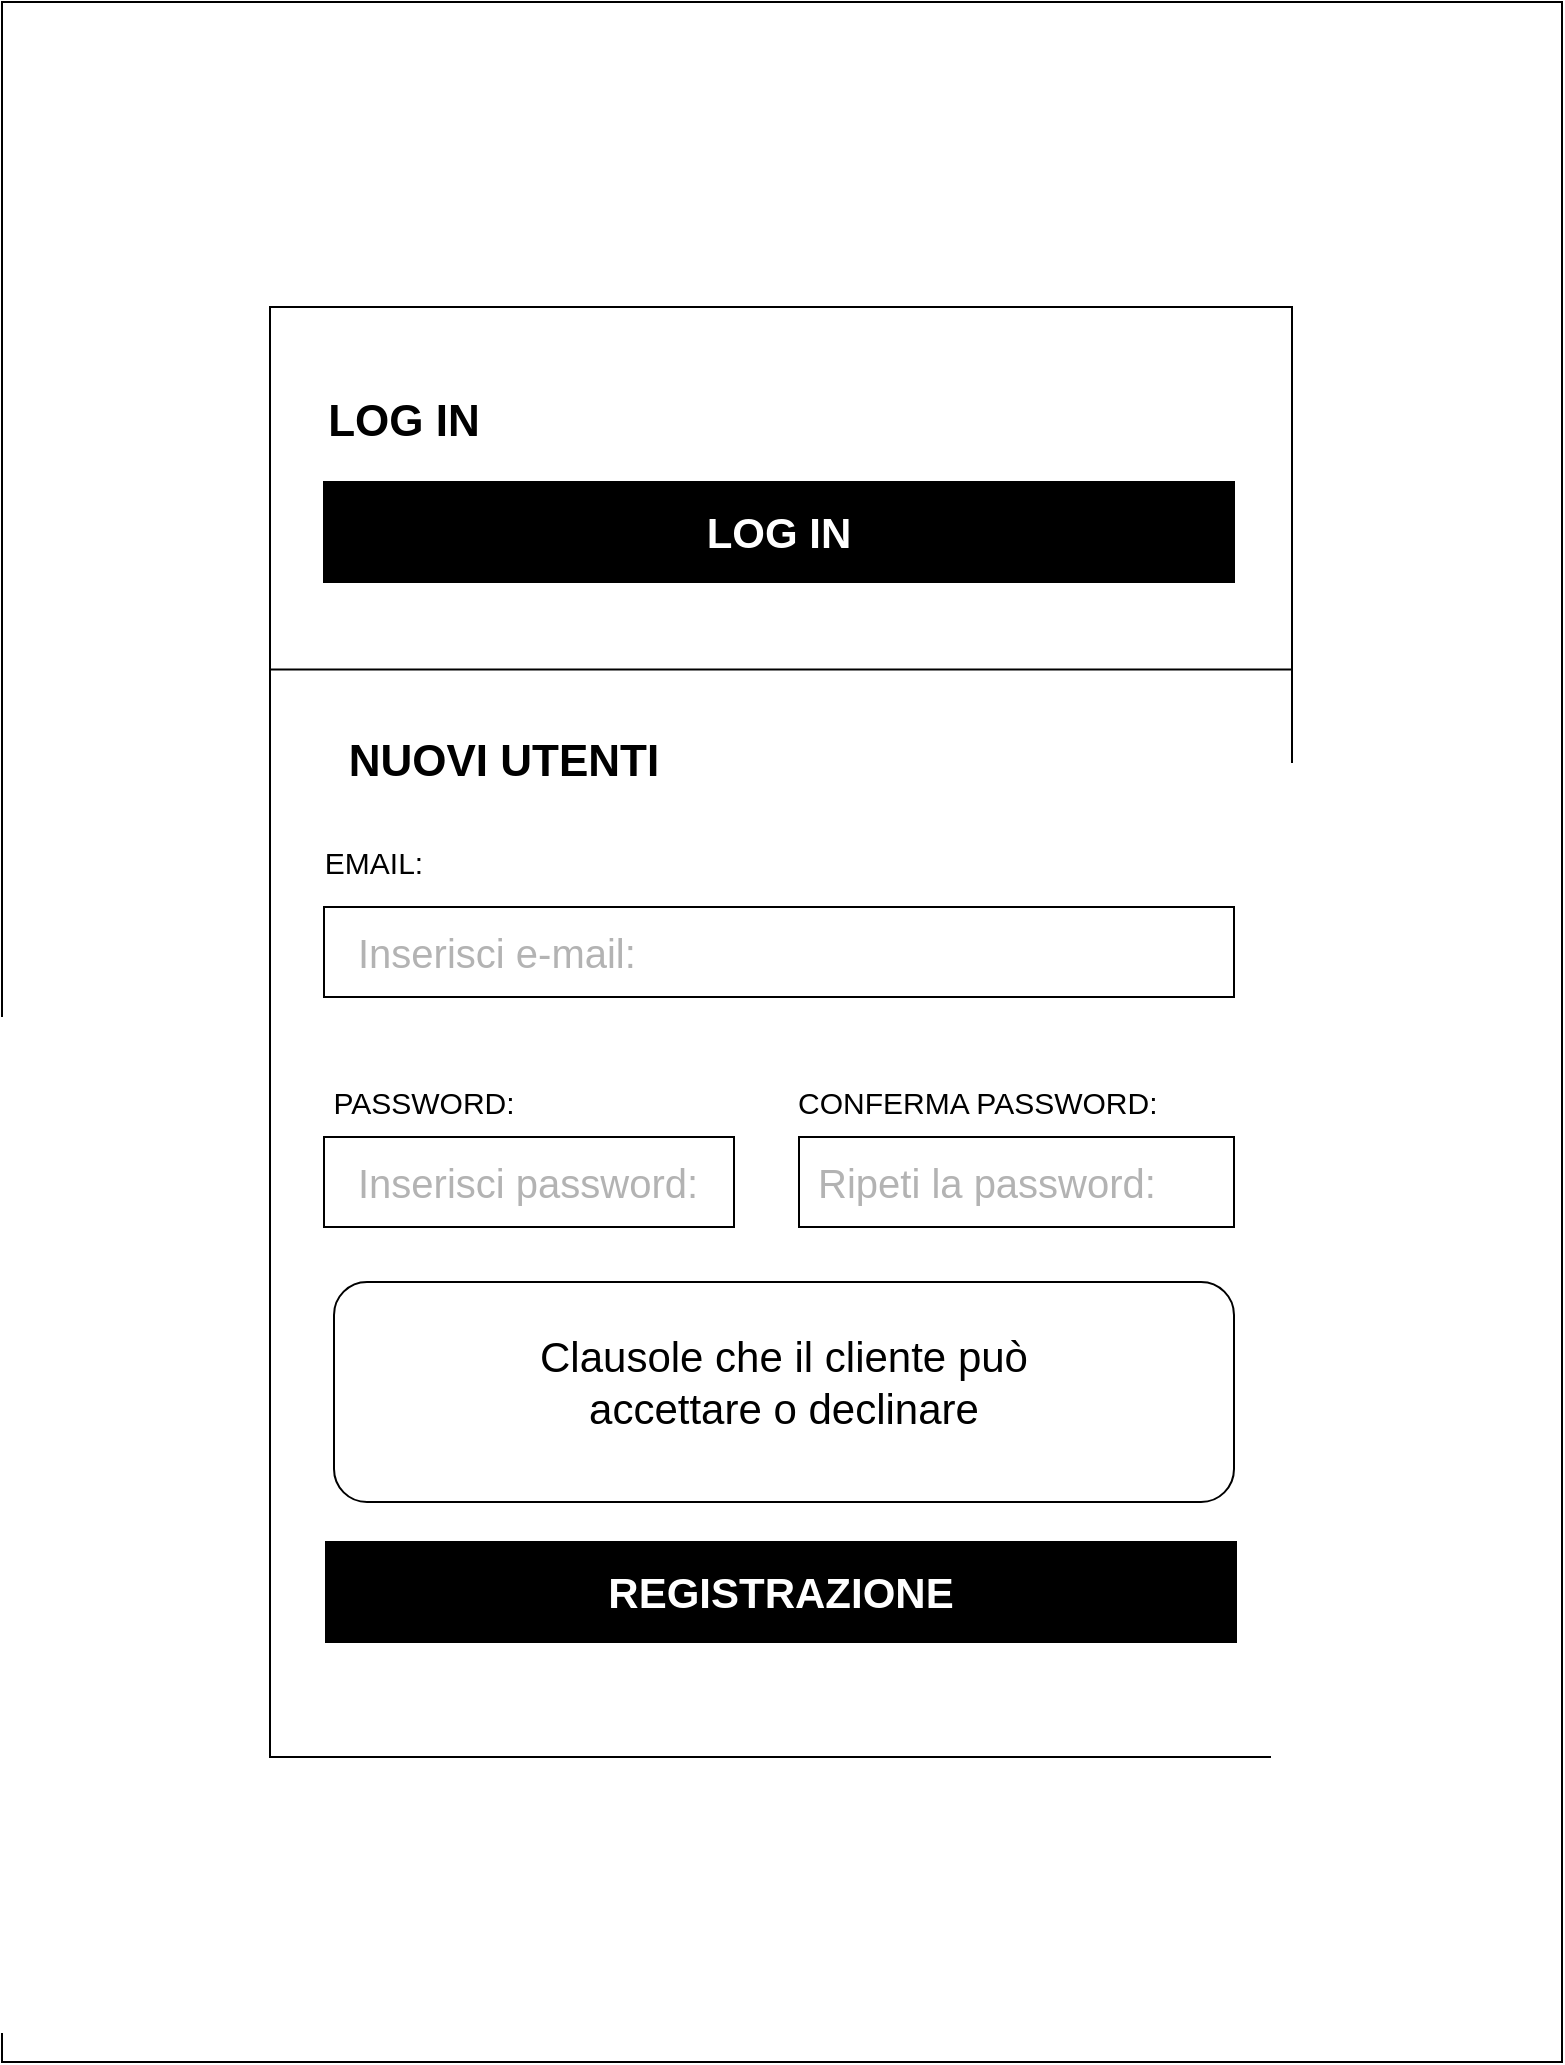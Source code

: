 <mxfile version="14.5.1" type="device"><diagram id="wBHttLaYsozqv8IZyRPX" name="Page-1"><mxGraphModel dx="1730" dy="975" grid="1" gridSize="10" guides="1" tooltips="1" connect="1" arrows="1" fold="1" page="1" pageScale="1" pageWidth="827" pageHeight="600" math="0" shadow="0"><root><mxCell id="0"/><mxCell id="1" parent="0"/><mxCell id="kW1Gy2jFl6eg9wY0WD4N-1" value="" style="rounded=0;whiteSpace=wrap;html=1;" parent="1" vertex="1"><mxGeometry x="24" y="60" width="780" height="1030" as="geometry"/></mxCell><mxCell id="vQDPTbrP7g9NIqGb_KNn-1" value="" style="rounded=0;whiteSpace=wrap;html=1;" vertex="1" parent="1"><mxGeometry x="158" y="212.5" width="511" height="725" as="geometry"/></mxCell><mxCell id="vQDPTbrP7g9NIqGb_KNn-4" value="&lt;font size=&quot;1&quot;&gt;&lt;b style=&quot;font-size: 22px&quot;&gt;LOG IN&lt;/b&gt;&lt;/font&gt;" style="text;html=1;strokeColor=none;fillColor=none;align=center;verticalAlign=middle;whiteSpace=wrap;rounded=0;" vertex="1" parent="1"><mxGeometry x="180" y="260" width="90" height="20" as="geometry"/></mxCell><mxCell id="vQDPTbrP7g9NIqGb_KNn-5" value="&lt;font style=&quot;font-size: 21px&quot; color=&quot;#ffffff&quot;&gt;&lt;b&gt;LOG IN&lt;/b&gt;&lt;/font&gt;" style="rounded=0;whiteSpace=wrap;html=1;fillColor=#000000;" vertex="1" parent="1"><mxGeometry x="185" y="300" width="455" height="50" as="geometry"/></mxCell><mxCell id="vQDPTbrP7g9NIqGb_KNn-7" value="" style="endArrow=none;html=1;entryX=1;entryY=0.25;entryDx=0;entryDy=0;exitX=0;exitY=0.25;exitDx=0;exitDy=0;" edge="1" parent="1" source="vQDPTbrP7g9NIqGb_KNn-1" target="vQDPTbrP7g9NIqGb_KNn-1"><mxGeometry width="50" height="50" relative="1" as="geometry"><mxPoint x="380" y="550" as="sourcePoint"/><mxPoint x="430" y="500" as="targetPoint"/></mxGeometry></mxCell><mxCell id="vQDPTbrP7g9NIqGb_KNn-8" value="&lt;font size=&quot;1&quot;&gt;&lt;b style=&quot;font-size: 22px&quot;&gt;NUOVI UTENTI&lt;/b&gt;&lt;/font&gt;" style="text;html=1;strokeColor=none;fillColor=none;align=center;verticalAlign=middle;whiteSpace=wrap;rounded=0;" vertex="1" parent="1"><mxGeometry x="185" y="430" width="180" height="20" as="geometry"/></mxCell><mxCell id="vQDPTbrP7g9NIqGb_KNn-9" value="&lt;font style=&quot;font-size: 15px&quot;&gt;EMAIL:&lt;/font&gt;" style="text;html=1;strokeColor=none;fillColor=none;align=center;verticalAlign=middle;whiteSpace=wrap;rounded=0;" vertex="1" parent="1"><mxGeometry x="185" y="480" width="50" height="20" as="geometry"/></mxCell><mxCell id="vQDPTbrP7g9NIqGb_KNn-11" value="" style="rounded=0;whiteSpace=wrap;html=1;fillColor=#FFFFFF;" vertex="1" parent="1"><mxGeometry x="185" y="512.5" width="455" height="45" as="geometry"/></mxCell><mxCell id="vQDPTbrP7g9NIqGb_KNn-12" value="&lt;font style=&quot;font-size: 20px&quot; color=&quot;#b3b3b3&quot;&gt;Inserisci e-mail:&lt;/font&gt;" style="text;html=1;strokeColor=none;fillColor=none;align=left;verticalAlign=middle;whiteSpace=wrap;rounded=0;" vertex="1" parent="1"><mxGeometry x="200" y="521.25" width="170" height="27.5" as="geometry"/></mxCell><mxCell id="vQDPTbrP7g9NIqGb_KNn-13" value="&lt;font style=&quot;font-size: 15px&quot;&gt;PASSWORD:&lt;/font&gt;" style="text;html=1;strokeColor=none;fillColor=none;align=center;verticalAlign=middle;whiteSpace=wrap;rounded=0;" vertex="1" parent="1"><mxGeometry x="210" y="600" width="50" height="20" as="geometry"/></mxCell><mxCell id="vQDPTbrP7g9NIqGb_KNn-14" value="" style="rounded=0;whiteSpace=wrap;html=1;fillColor=#FFFFFF;" vertex="1" parent="1"><mxGeometry x="185" y="627.5" width="205" height="45" as="geometry"/></mxCell><mxCell id="vQDPTbrP7g9NIqGb_KNn-15" value="&lt;font style=&quot;font-size: 20px&quot; color=&quot;#b3b3b3&quot;&gt;Inserisci password:&lt;/font&gt;" style="text;html=1;strokeColor=none;fillColor=none;align=left;verticalAlign=middle;whiteSpace=wrap;rounded=0;" vertex="1" parent="1"><mxGeometry x="200" y="640" width="215" height="20" as="geometry"/></mxCell><mxCell id="vQDPTbrP7g9NIqGb_KNn-17" value="&lt;font style=&quot;font-size: 15px&quot;&gt;CONFERMA PASSWORD:&lt;/font&gt;" style="text;html=1;strokeColor=none;fillColor=none;align=left;verticalAlign=middle;whiteSpace=wrap;rounded=0;" vertex="1" parent="1"><mxGeometry x="420" y="600" width="210" height="20" as="geometry"/></mxCell><mxCell id="vQDPTbrP7g9NIqGb_KNn-20" value="" style="rounded=0;whiteSpace=wrap;html=1;fillColor=#FFFFFF;" vertex="1" parent="1"><mxGeometry x="422.5" y="627.5" width="217.5" height="45" as="geometry"/></mxCell><mxCell id="vQDPTbrP7g9NIqGb_KNn-21" value="&lt;font style=&quot;font-size: 20px&quot; color=&quot;#b3b3b3&quot;&gt;Ripeti la password:&lt;/font&gt;" style="text;html=1;strokeColor=none;fillColor=none;align=left;verticalAlign=middle;whiteSpace=wrap;rounded=0;" vertex="1" parent="1"><mxGeometry x="430" y="640" width="215" height="20" as="geometry"/></mxCell><mxCell id="vQDPTbrP7g9NIqGb_KNn-22" value="&lt;font style=&quot;font-size: 21px&quot; color=&quot;#ffffff&quot;&gt;&lt;b&gt;REGISTRAZIONE&lt;/b&gt;&lt;/font&gt;" style="rounded=0;whiteSpace=wrap;html=1;fillColor=#000000;" vertex="1" parent="1"><mxGeometry x="186" y="830" width="455" height="50" as="geometry"/></mxCell><mxCell id="vQDPTbrP7g9NIqGb_KNn-23" value="" style="rounded=1;whiteSpace=wrap;html=1;fillColor=#FFFFFF;" vertex="1" parent="1"><mxGeometry x="190" y="700" width="450" height="110" as="geometry"/></mxCell><mxCell id="vQDPTbrP7g9NIqGb_KNn-24" value="&lt;font style=&quot;font-size: 21px&quot;&gt;Clausole che il cliente può accettare o declinare&lt;/font&gt;" style="text;html=1;strokeColor=none;fillColor=none;align=center;verticalAlign=middle;whiteSpace=wrap;rounded=0;" vertex="1" parent="1"><mxGeometry x="260" y="740" width="310" height="20" as="geometry"/></mxCell></root></mxGraphModel></diagram></mxfile>